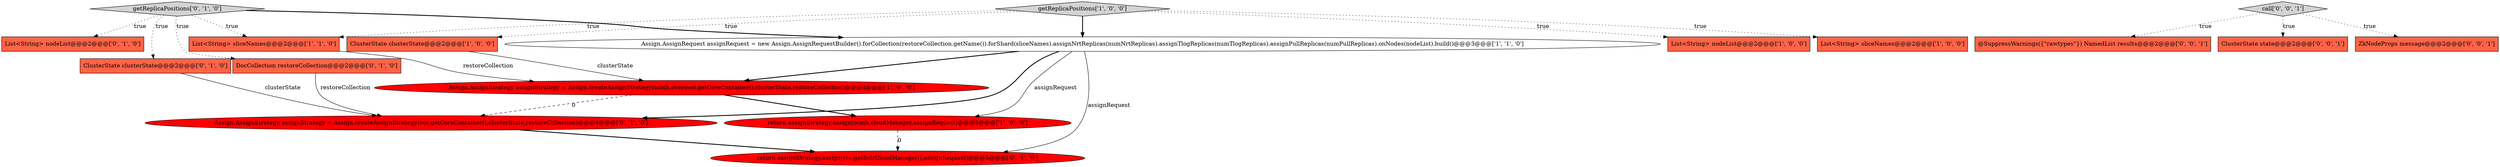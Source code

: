 digraph {
13 [style = filled, label = "Assign.AssignStrategy assignStrategy = Assign.createAssignStrategy(ccc.getCoreContainer(),clusterState,restoreCollection)@@@4@@@['0', '1', '0']", fillcolor = red, shape = ellipse image = "AAA1AAABBB2BBB"];
2 [style = filled, label = "return assignStrategy.assign(ocmh.cloudManager,assignRequest)@@@5@@@['1', '0', '0']", fillcolor = red, shape = ellipse image = "AAA1AAABBB1BBB"];
8 [style = filled, label = "List<String> nodeList@@@2@@@['0', '1', '0']", fillcolor = tomato, shape = box image = "AAA0AAABBB2BBB"];
6 [style = filled, label = "Assign.AssignRequest assignRequest = new Assign.AssignRequestBuilder().forCollection(restoreCollection.getName()).forShard(sliceNames).assignNrtReplicas(numNrtReplicas).assignTlogReplicas(numTlogReplicas).assignPullReplicas(numPullReplicas).onNodes(nodeList).build()@@@3@@@['1', '1', '0']", fillcolor = white, shape = ellipse image = "AAA0AAABBB1BBB"];
7 [style = filled, label = "List<String> sliceNames@@@2@@@['1', '1', '0']", fillcolor = tomato, shape = box image = "AAA0AAABBB1BBB"];
12 [style = filled, label = "getReplicaPositions['0', '1', '0']", fillcolor = lightgray, shape = diamond image = "AAA0AAABBB2BBB"];
16 [style = filled, label = "@SuppressWarnings({\"rawtypes\"}) NamedList results@@@2@@@['0', '0', '1']", fillcolor = tomato, shape = box image = "AAA0AAABBB3BBB"];
4 [style = filled, label = "List<String> nodeList@@@2@@@['1', '0', '0']", fillcolor = tomato, shape = box image = "AAA0AAABBB1BBB"];
3 [style = filled, label = "getReplicaPositions['1', '0', '0']", fillcolor = lightgray, shape = diamond image = "AAA0AAABBB1BBB"];
0 [style = filled, label = "ClusterState clusterState@@@2@@@['1', '0', '0']", fillcolor = tomato, shape = box image = "AAA0AAABBB1BBB"];
10 [style = filled, label = "ClusterState clusterState@@@2@@@['0', '1', '0']", fillcolor = tomato, shape = box image = "AAA0AAABBB2BBB"];
11 [style = filled, label = "return assignStrategy.assign(ccc.getSolrCloudManager(),assignRequest)@@@5@@@['0', '1', '0']", fillcolor = red, shape = ellipse image = "AAA1AAABBB2BBB"];
14 [style = filled, label = "ClusterState state@@@2@@@['0', '0', '1']", fillcolor = tomato, shape = box image = "AAA0AAABBB3BBB"];
9 [style = filled, label = "DocCollection restoreCollection@@@2@@@['0', '1', '0']", fillcolor = tomato, shape = box image = "AAA0AAABBB2BBB"];
1 [style = filled, label = "Assign.AssignStrategy assignStrategy = Assign.createAssignStrategy(ocmh.overseer.getCoreContainer(),clusterState,restoreCollection)@@@4@@@['1', '0', '0']", fillcolor = red, shape = ellipse image = "AAA1AAABBB1BBB"];
5 [style = filled, label = "List<String> sliceNames@@@2@@@['1', '0', '0']", fillcolor = tomato, shape = box image = "AAA0AAABBB1BBB"];
17 [style = filled, label = "ZkNodeProps message@@@2@@@['0', '0', '1']", fillcolor = tomato, shape = box image = "AAA0AAABBB3BBB"];
15 [style = filled, label = "call['0', '0', '1']", fillcolor = lightgray, shape = diamond image = "AAA0AAABBB3BBB"];
3->7 [style = dotted, label="true"];
12->8 [style = dotted, label="true"];
6->11 [style = solid, label="assignRequest"];
0->1 [style = solid, label="clusterState"];
9->13 [style = solid, label="restoreCollection"];
3->4 [style = dotted, label="true"];
3->6 [style = bold, label=""];
7->1 [style = solid, label="restoreCollection"];
15->14 [style = dotted, label="true"];
15->16 [style = dotted, label="true"];
12->6 [style = bold, label=""];
13->11 [style = bold, label=""];
15->17 [style = dotted, label="true"];
1->13 [style = dashed, label="0"];
6->1 [style = bold, label=""];
3->5 [style = dotted, label="true"];
10->13 [style = solid, label="clusterState"];
12->10 [style = dotted, label="true"];
6->13 [style = bold, label=""];
3->0 [style = dotted, label="true"];
2->11 [style = dashed, label="0"];
1->2 [style = bold, label=""];
6->2 [style = solid, label="assignRequest"];
12->7 [style = dotted, label="true"];
12->9 [style = dotted, label="true"];
}
